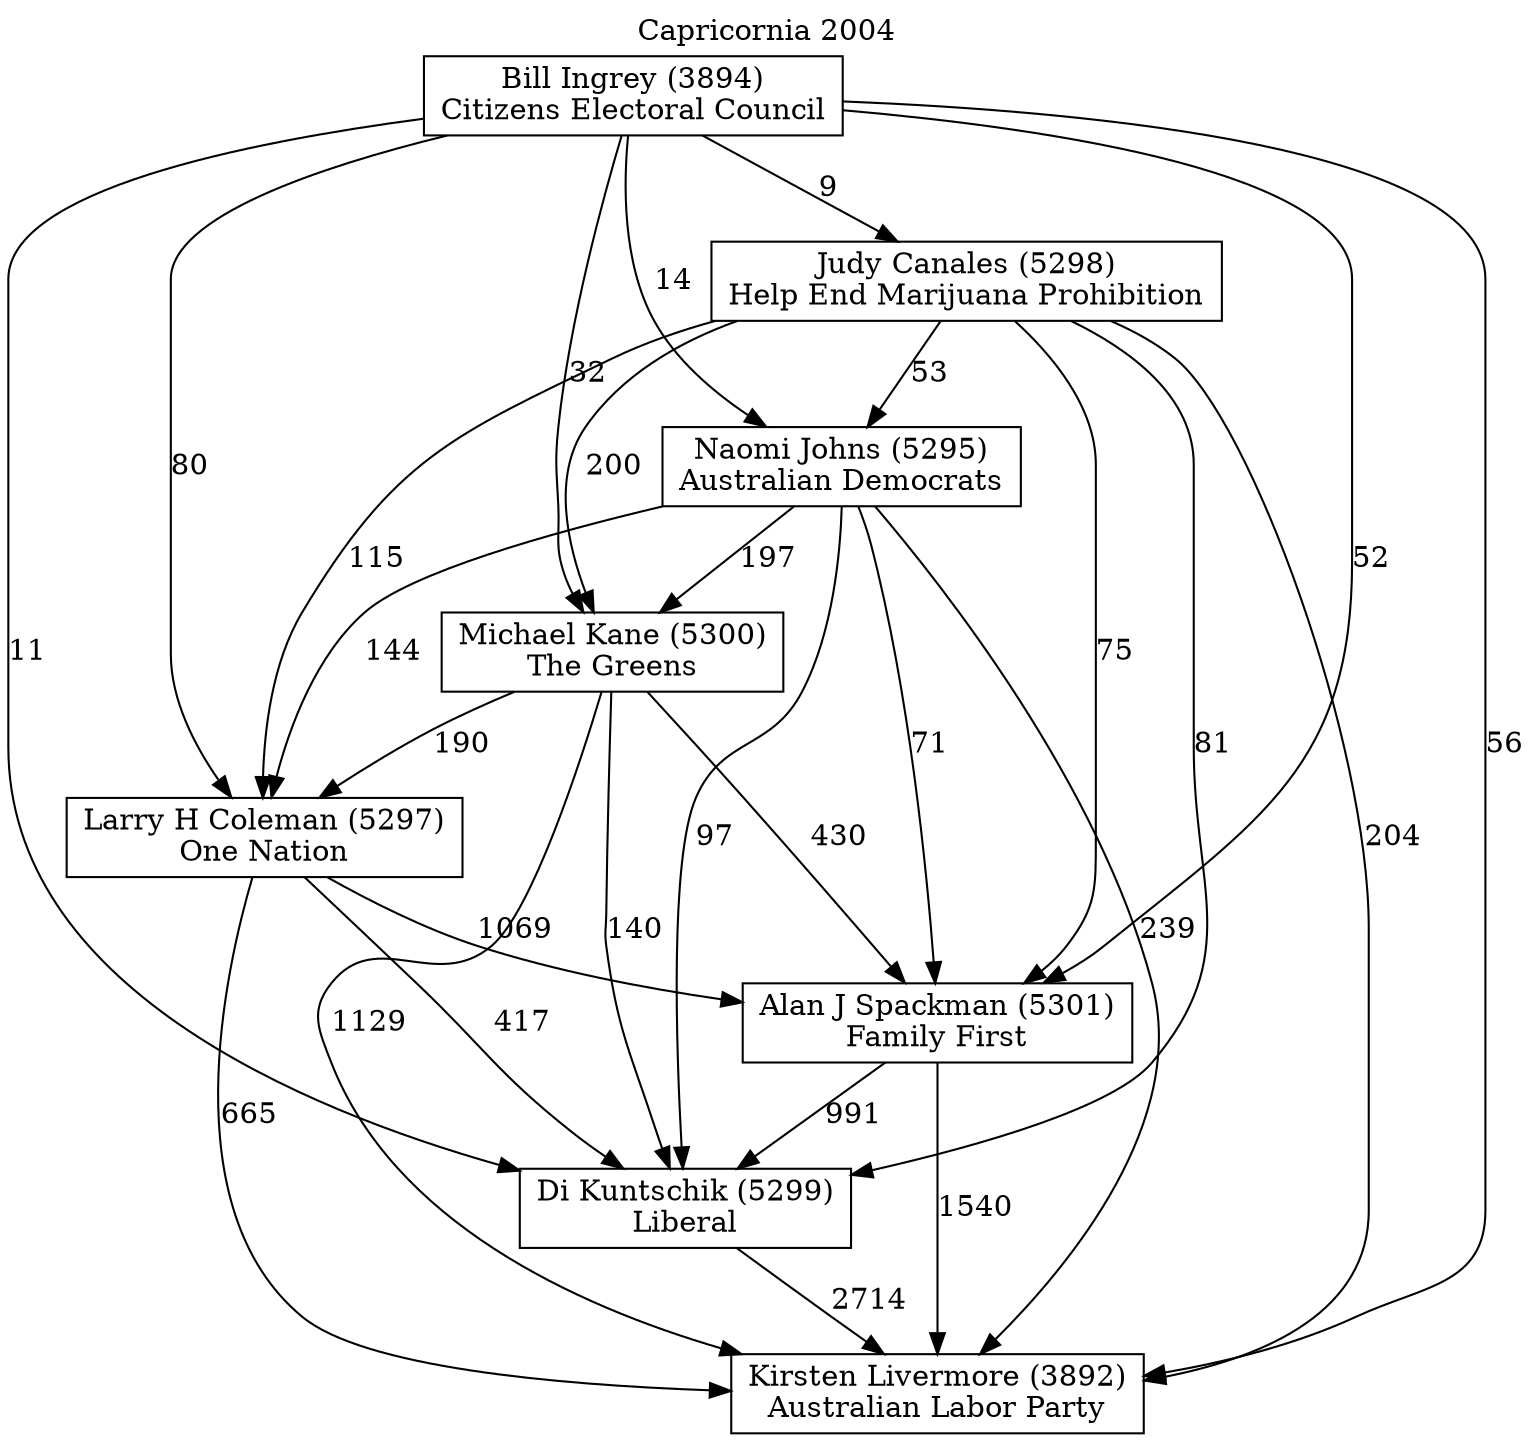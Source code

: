 // House preference flow
digraph "Kirsten Livermore (3892)_Capricornia_2004" {
	graph [label="Capricornia 2004" labelloc=t mclimit=10]
	node [shape=box]
	"Kirsten Livermore (3892)" [label="Kirsten Livermore (3892)
Australian Labor Party"]
	"Di Kuntschik (5299)" [label="Di Kuntschik (5299)
Liberal"]
	"Alan J Spackman (5301)" [label="Alan J Spackman (5301)
Family First"]
	"Larry H Coleman (5297)" [label="Larry H Coleman (5297)
One Nation"]
	"Michael Kane (5300)" [label="Michael Kane (5300)
The Greens"]
	"Naomi Johns (5295)" [label="Naomi Johns (5295)
Australian Democrats"]
	"Judy Canales (5298)" [label="Judy Canales (5298)
Help End Marijuana Prohibition"]
	"Bill Ingrey (3894)" [label="Bill Ingrey (3894)
Citizens Electoral Council"]
	"Di Kuntschik (5299)" -> "Kirsten Livermore (3892)" [label=2714]
	"Alan J Spackman (5301)" -> "Di Kuntschik (5299)" [label=991]
	"Larry H Coleman (5297)" -> "Alan J Spackman (5301)" [label=1069]
	"Michael Kane (5300)" -> "Larry H Coleman (5297)" [label=190]
	"Naomi Johns (5295)" -> "Michael Kane (5300)" [label=197]
	"Judy Canales (5298)" -> "Naomi Johns (5295)" [label=53]
	"Bill Ingrey (3894)" -> "Judy Canales (5298)" [label=9]
	"Alan J Spackman (5301)" -> "Kirsten Livermore (3892)" [label=1540]
	"Larry H Coleman (5297)" -> "Kirsten Livermore (3892)" [label=665]
	"Michael Kane (5300)" -> "Kirsten Livermore (3892)" [label=1129]
	"Naomi Johns (5295)" -> "Kirsten Livermore (3892)" [label=239]
	"Judy Canales (5298)" -> "Kirsten Livermore (3892)" [label=204]
	"Bill Ingrey (3894)" -> "Kirsten Livermore (3892)" [label=56]
	"Bill Ingrey (3894)" -> "Naomi Johns (5295)" [label=14]
	"Judy Canales (5298)" -> "Michael Kane (5300)" [label=200]
	"Bill Ingrey (3894)" -> "Michael Kane (5300)" [label=32]
	"Naomi Johns (5295)" -> "Larry H Coleman (5297)" [label=144]
	"Judy Canales (5298)" -> "Larry H Coleman (5297)" [label=115]
	"Bill Ingrey (3894)" -> "Larry H Coleman (5297)" [label=80]
	"Michael Kane (5300)" -> "Alan J Spackman (5301)" [label=430]
	"Naomi Johns (5295)" -> "Alan J Spackman (5301)" [label=71]
	"Judy Canales (5298)" -> "Alan J Spackman (5301)" [label=75]
	"Bill Ingrey (3894)" -> "Alan J Spackman (5301)" [label=52]
	"Larry H Coleman (5297)" -> "Di Kuntschik (5299)" [label=417]
	"Michael Kane (5300)" -> "Di Kuntschik (5299)" [label=140]
	"Naomi Johns (5295)" -> "Di Kuntschik (5299)" [label=97]
	"Judy Canales (5298)" -> "Di Kuntschik (5299)" [label=81]
	"Bill Ingrey (3894)" -> "Di Kuntschik (5299)" [label=11]
}
